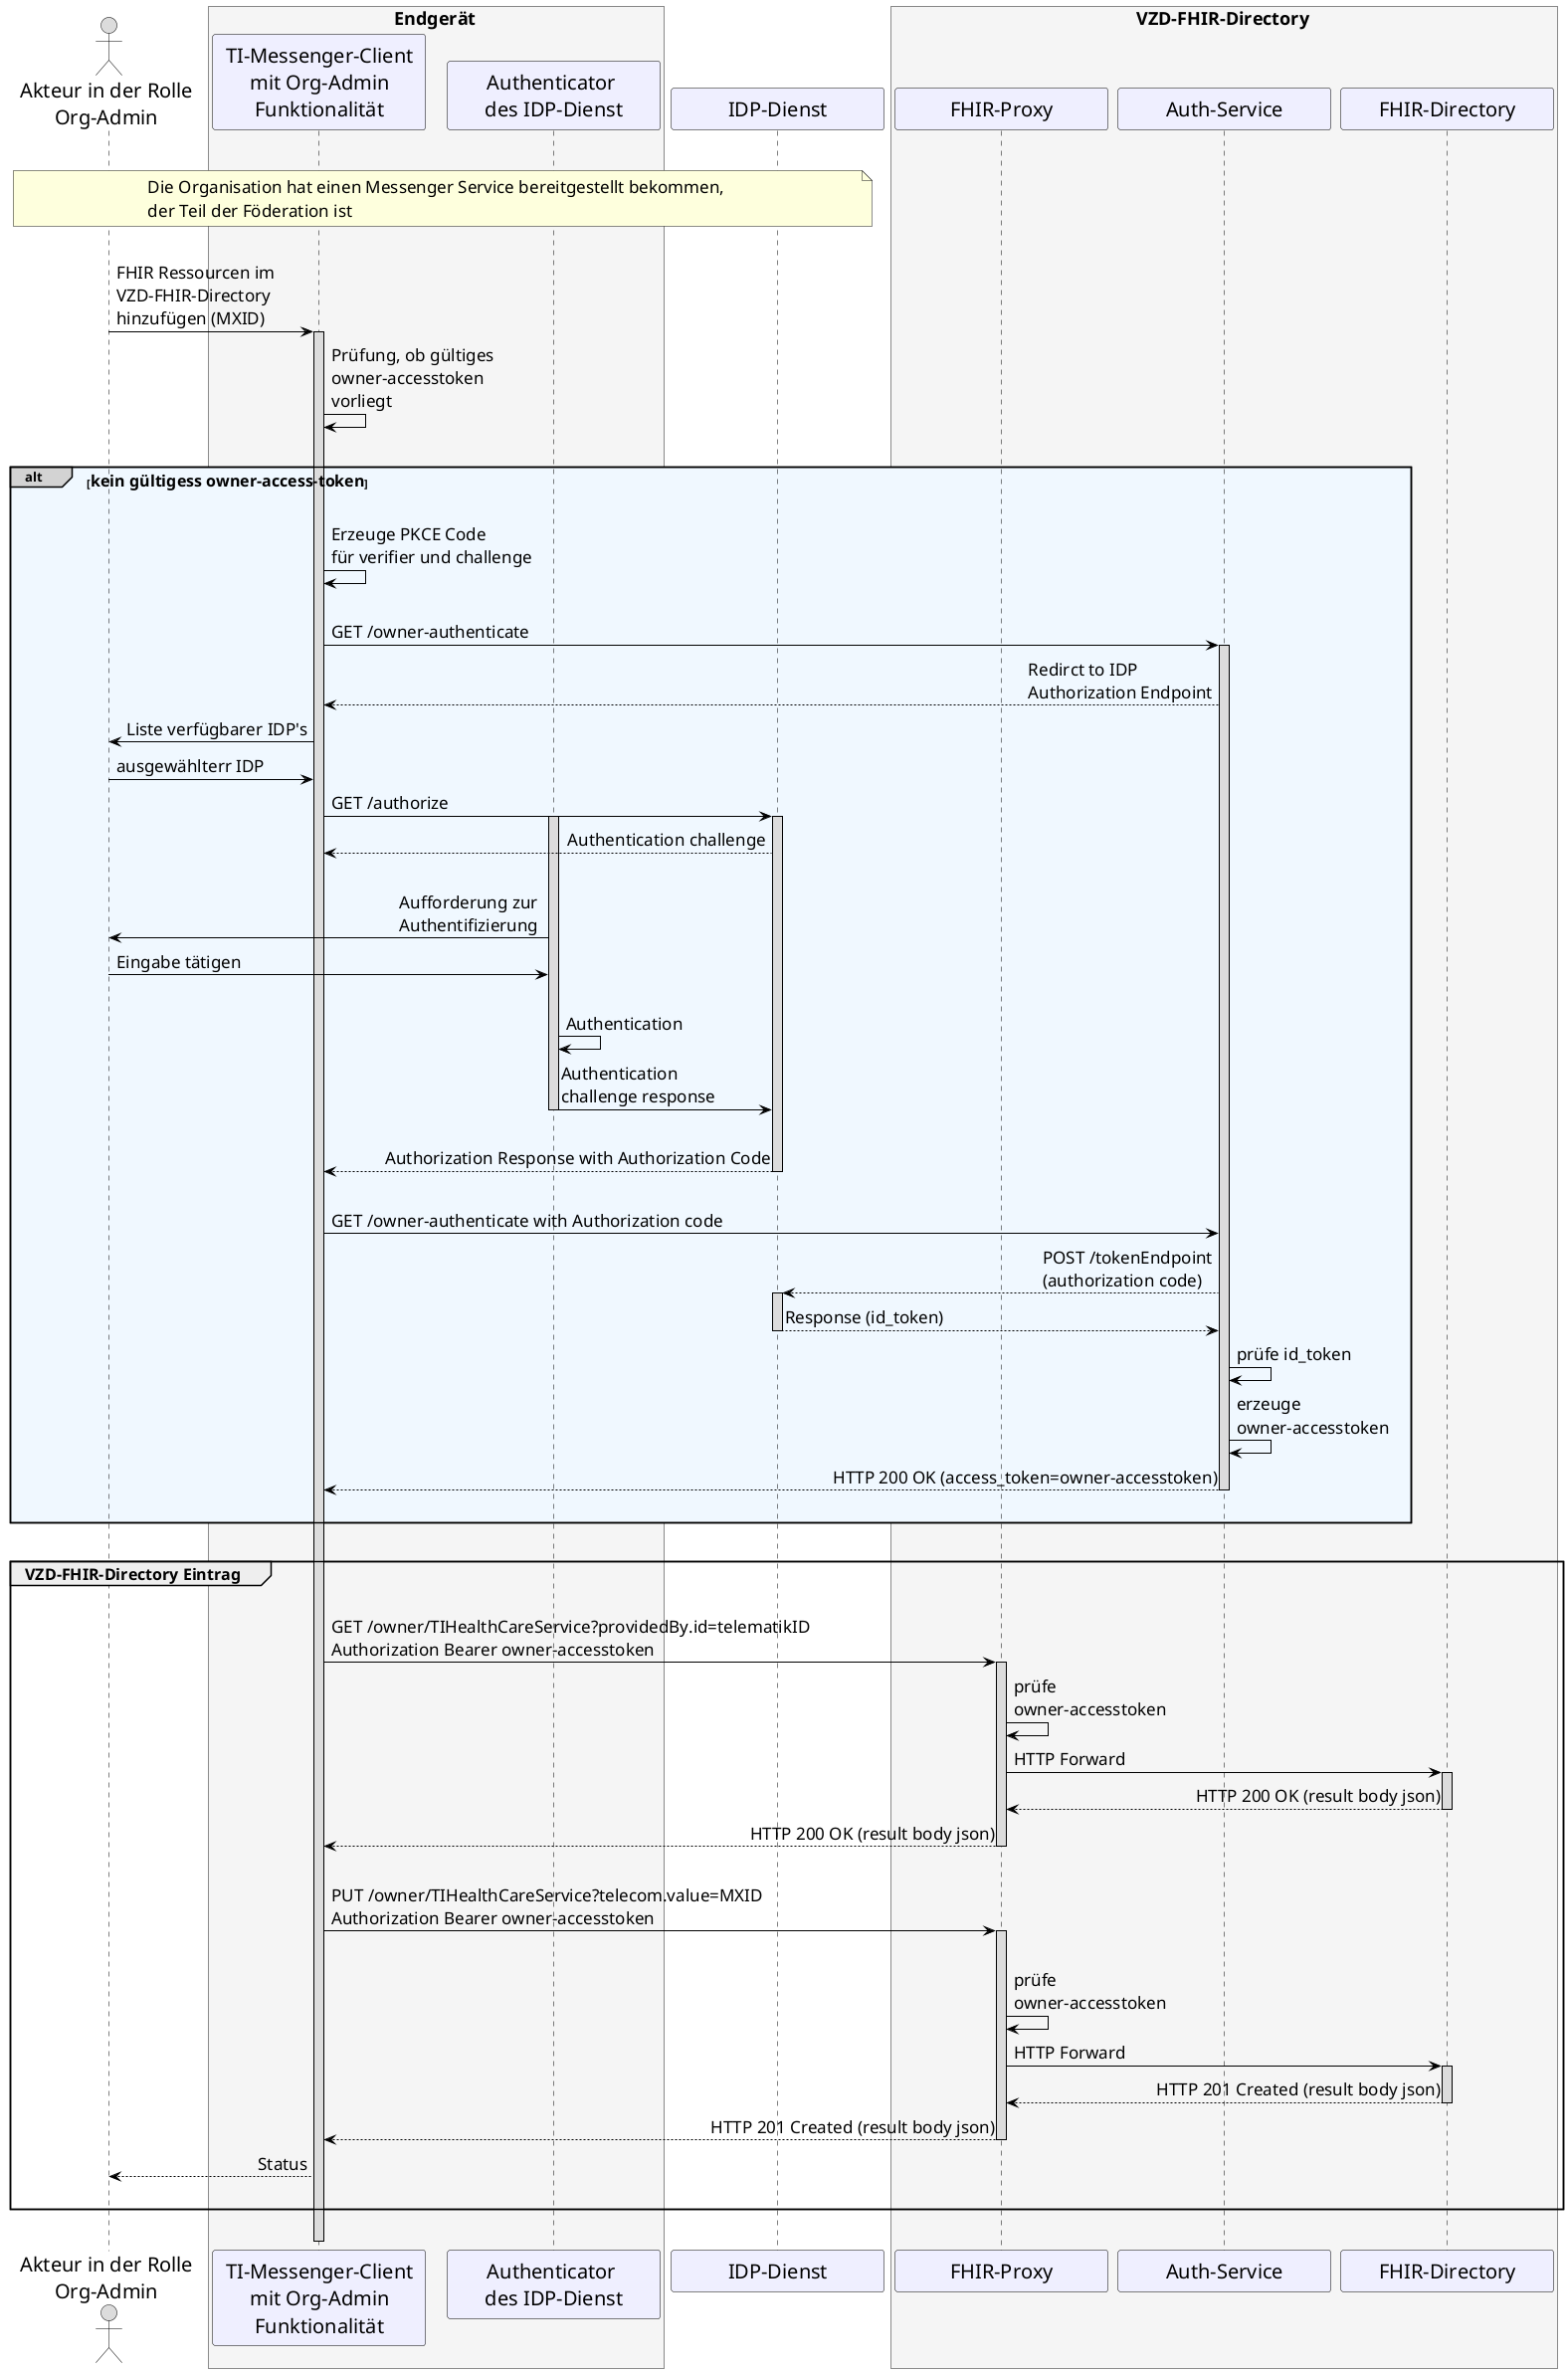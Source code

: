 /' 
# TI-Messenger 1.1
# TI-Messenger-Dienst
# UC - 10059
# Sequence Diagram
# Name: Bereitstellung eines Messenger Service für eine Organisation
'/

@startuml
skinparam sequenceMessageAlign direction
skinparam minClassWidth 200
skinparam BoxPadding 1
skinparam sequenceReferenceHeaderBackgroundColor palegreen
scale max 2048 width

skinparam sequence {
ArrowColor black
ArrowFontSize 17
ActorBorderColor black
LifeLineBorderColor black
LifeLineBackgroundColor Gainsboro

ParticipantBorderColor Motivation
ParticipantBackgroundColor Motivation
ParticipantFontName Impact
ParticipantFontSize 20
ParticipantFontColor black
ParticipantBorderColor Black
ParticipantBackgroundColor MOTIVATION

ActorBackgroundColor Gainsboro
ActorFontColor black
ActorFontSize 20
ActorFontName Aapex
}
    actor U as "Akteur in der Rolle\nOrg-Admin"
    box <size:18>Endgerät</size> #WhiteSmoke
    participant C as "TI-Messenger-Client\n mit Org-Admin \nFunktionalität"
    participant A as "Authenticator \ndes IDP-Dienst"
    end box
    participant I as "IDP-Dienst" 
    box <size:18>VZD-FHIR-Directory</size> #WhiteSmoke
      participant FP as "FHIR-Proxy"
      participant Auth as "Auth-Service"
      participant VZD as "FHIR-Directory"
    end box

|||
note over U, I: <size:17>Die Organisation hat einen Messenger Service bereitgestellt bekommen, \n<size:17>der Teil der Föderation ist</size>
|||

U->C: FHIR Ressourcen im \nVZD-FHIR-Directory \nhinzufügen (MXID)
  Activate C
C->C: Prüfung, ob gültiges \nowner-accesstoken \nvorliegt

|||
alt#LightGrey #AliceBlue <size:16>kein gültigess owner-access-token</size>
|||

  C->C: Erzeuge PKCE Code \nfür verifier und challenge
  |||
  C->Auth: GET /owner-authenticate
    Activate Auth
  Auth-->C: Redirct to IDP \nAuthorization Endpoint

  C->U: Liste verfügbarer IDP's
  U->C: ausgewählterr IDP
    
  C->I: GET /authorize
    Activate A
    Activate I
  I-->C: Authentication challenge
  |||
  A->U: Aufforderung zur \nAuthentifizierung
  U->A: Eingabe tätigen
  |||
  A->A: Authentication
  A->I: Authentication \nchallenge response
    Deactivate A
  |||
  I-->C: Authorization Response with Authorization Code
    Deactivate I
      
  |||    
  C->Auth: GET /owner-authenticate with Authorization code
  Auth-->I: POST /tokenEndpoint\n(authorization code)
    Activate I
  I-->Auth: Response (id_token)
    Deactivate I
  Auth->Auth: prüfe id_token
  Auth->Auth: erzeuge \nowner-accesstoken
  Auth-->C: HTTP 200 OK (access_token=owner-accesstoken)
  ||| 
    
    Deactivate Auth
end
      
|||

group <size:16>VZD-FHIR-Directory Eintrag</size>
  |||
  C->FP: GET /owner/TIHealthCareService?providedBy.id=telematikID \nAuthorization Bearer owner-accesstoken
    Activate FP
  FP->FP: prüfe \nowner-accesstoken
  FP->VZD: HTTP Forward
    Activate VZD
  VZD-->FP: HTTP 200 OK (result body json)
    Deactivate VZD
  FP-->C: HTTP 200 OK (result body json)
    Deactivate FP
  |||
  C->FP: PUT /owner/TIHealthCareService?telecom.value=MXID \nAuthorization Bearer owner-accesstoken
  |||
    Activate FP
  FP->FP: prüfe \nowner-accesstoken
  FP->VZD: HTTP Forward
    Activate VZD
  VZD-->FP: HTTP 201 Created (result body json)
    Deactivate VZD
  FP-->C: HTTP 201 Created (result body json)
    Deactivate FP
  C-->U: Status    
  |||
end
|||

  Deactivate C
@enduml
